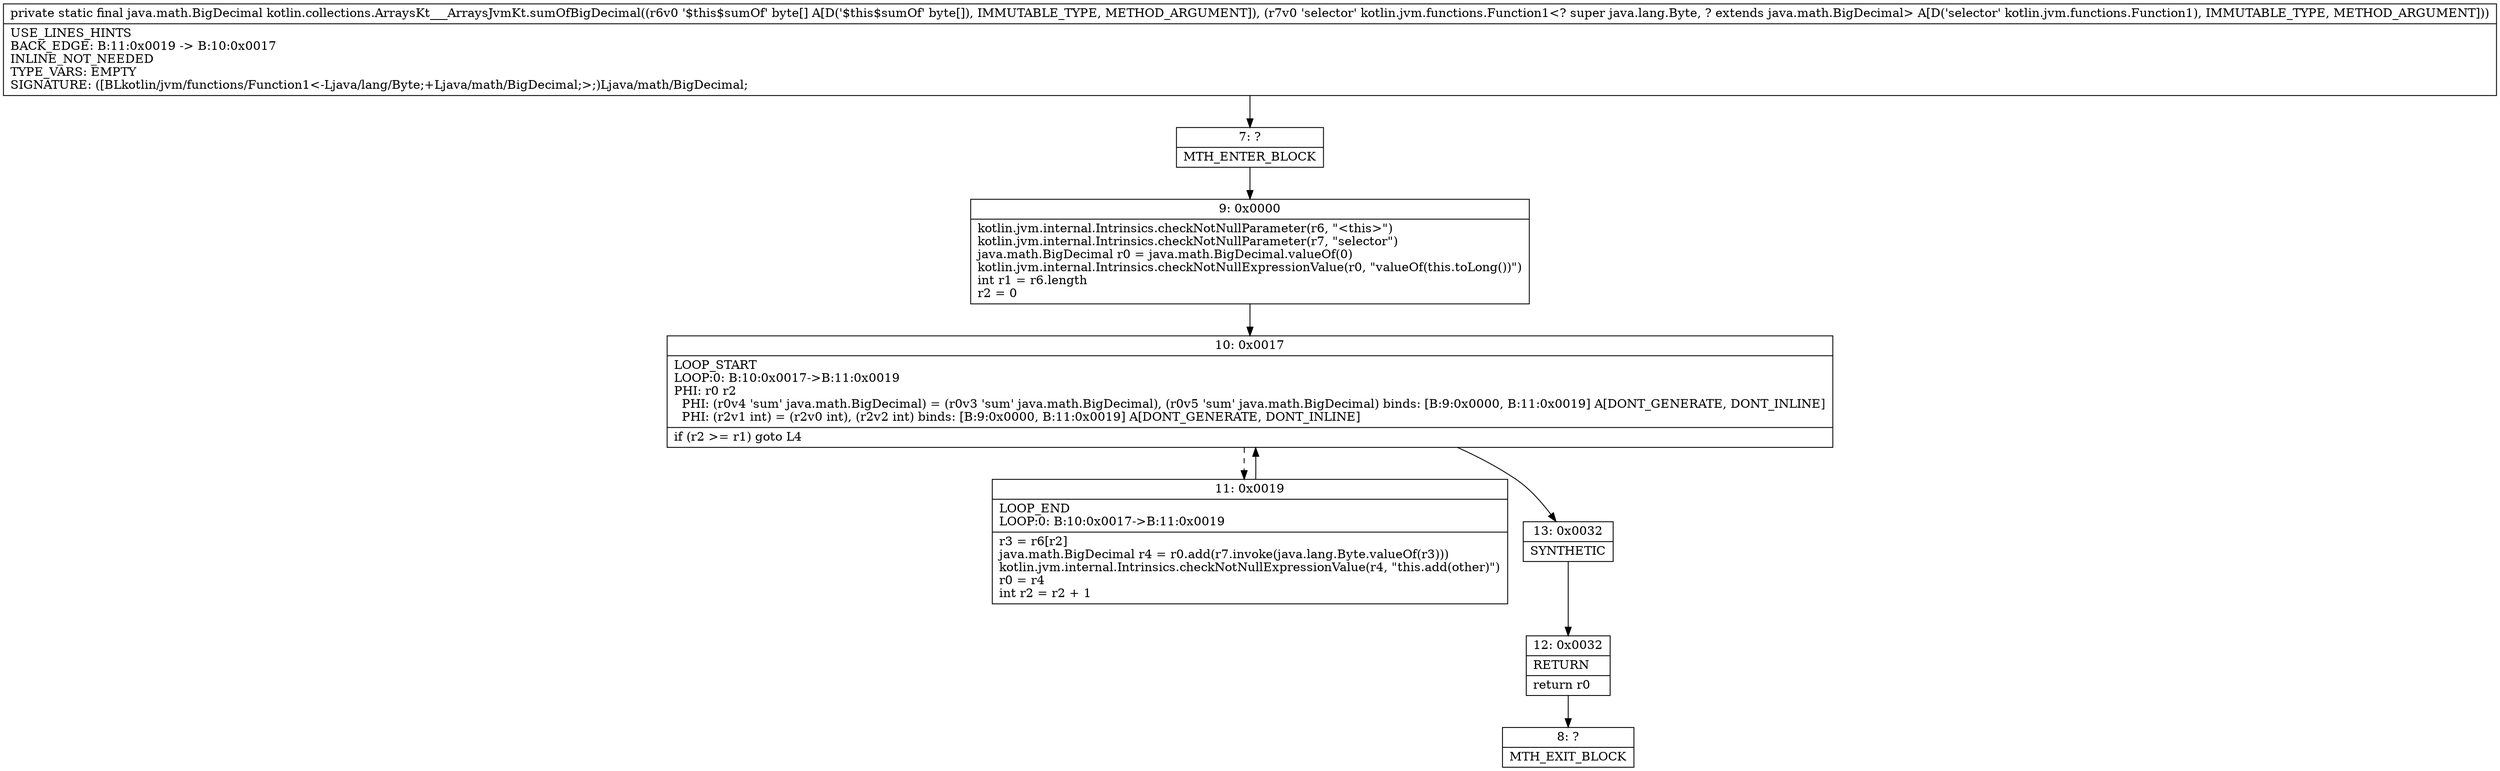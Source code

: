 digraph "CFG forkotlin.collections.ArraysKt___ArraysJvmKt.sumOfBigDecimal([BLkotlin\/jvm\/functions\/Function1;)Ljava\/math\/BigDecimal;" {
Node_7 [shape=record,label="{7\:\ ?|MTH_ENTER_BLOCK\l}"];
Node_9 [shape=record,label="{9\:\ 0x0000|kotlin.jvm.internal.Intrinsics.checkNotNullParameter(r6, \"\<this\>\")\lkotlin.jvm.internal.Intrinsics.checkNotNullParameter(r7, \"selector\")\ljava.math.BigDecimal r0 = java.math.BigDecimal.valueOf(0)\lkotlin.jvm.internal.Intrinsics.checkNotNullExpressionValue(r0, \"valueOf(this.toLong())\")\lint r1 = r6.length\lr2 = 0\l}"];
Node_10 [shape=record,label="{10\:\ 0x0017|LOOP_START\lLOOP:0: B:10:0x0017\-\>B:11:0x0019\lPHI: r0 r2 \l  PHI: (r0v4 'sum' java.math.BigDecimal) = (r0v3 'sum' java.math.BigDecimal), (r0v5 'sum' java.math.BigDecimal) binds: [B:9:0x0000, B:11:0x0019] A[DONT_GENERATE, DONT_INLINE]\l  PHI: (r2v1 int) = (r2v0 int), (r2v2 int) binds: [B:9:0x0000, B:11:0x0019] A[DONT_GENERATE, DONT_INLINE]\l|if (r2 \>= r1) goto L4\l}"];
Node_11 [shape=record,label="{11\:\ 0x0019|LOOP_END\lLOOP:0: B:10:0x0017\-\>B:11:0x0019\l|r3 = r6[r2]\ljava.math.BigDecimal r4 = r0.add(r7.invoke(java.lang.Byte.valueOf(r3)))\lkotlin.jvm.internal.Intrinsics.checkNotNullExpressionValue(r4, \"this.add(other)\")\lr0 = r4\lint r2 = r2 + 1\l}"];
Node_13 [shape=record,label="{13\:\ 0x0032|SYNTHETIC\l}"];
Node_12 [shape=record,label="{12\:\ 0x0032|RETURN\l|return r0\l}"];
Node_8 [shape=record,label="{8\:\ ?|MTH_EXIT_BLOCK\l}"];
MethodNode[shape=record,label="{private static final java.math.BigDecimal kotlin.collections.ArraysKt___ArraysJvmKt.sumOfBigDecimal((r6v0 '$this$sumOf' byte[] A[D('$this$sumOf' byte[]), IMMUTABLE_TYPE, METHOD_ARGUMENT]), (r7v0 'selector' kotlin.jvm.functions.Function1\<? super java.lang.Byte, ? extends java.math.BigDecimal\> A[D('selector' kotlin.jvm.functions.Function1), IMMUTABLE_TYPE, METHOD_ARGUMENT]))  | USE_LINES_HINTS\lBACK_EDGE: B:11:0x0019 \-\> B:10:0x0017\lINLINE_NOT_NEEDED\lTYPE_VARS: EMPTY\lSIGNATURE: ([BLkotlin\/jvm\/functions\/Function1\<\-Ljava\/lang\/Byte;+Ljava\/math\/BigDecimal;\>;)Ljava\/math\/BigDecimal;\l}"];
MethodNode -> Node_7;Node_7 -> Node_9;
Node_9 -> Node_10;
Node_10 -> Node_11[style=dashed];
Node_10 -> Node_13;
Node_11 -> Node_10;
Node_13 -> Node_12;
Node_12 -> Node_8;
}

